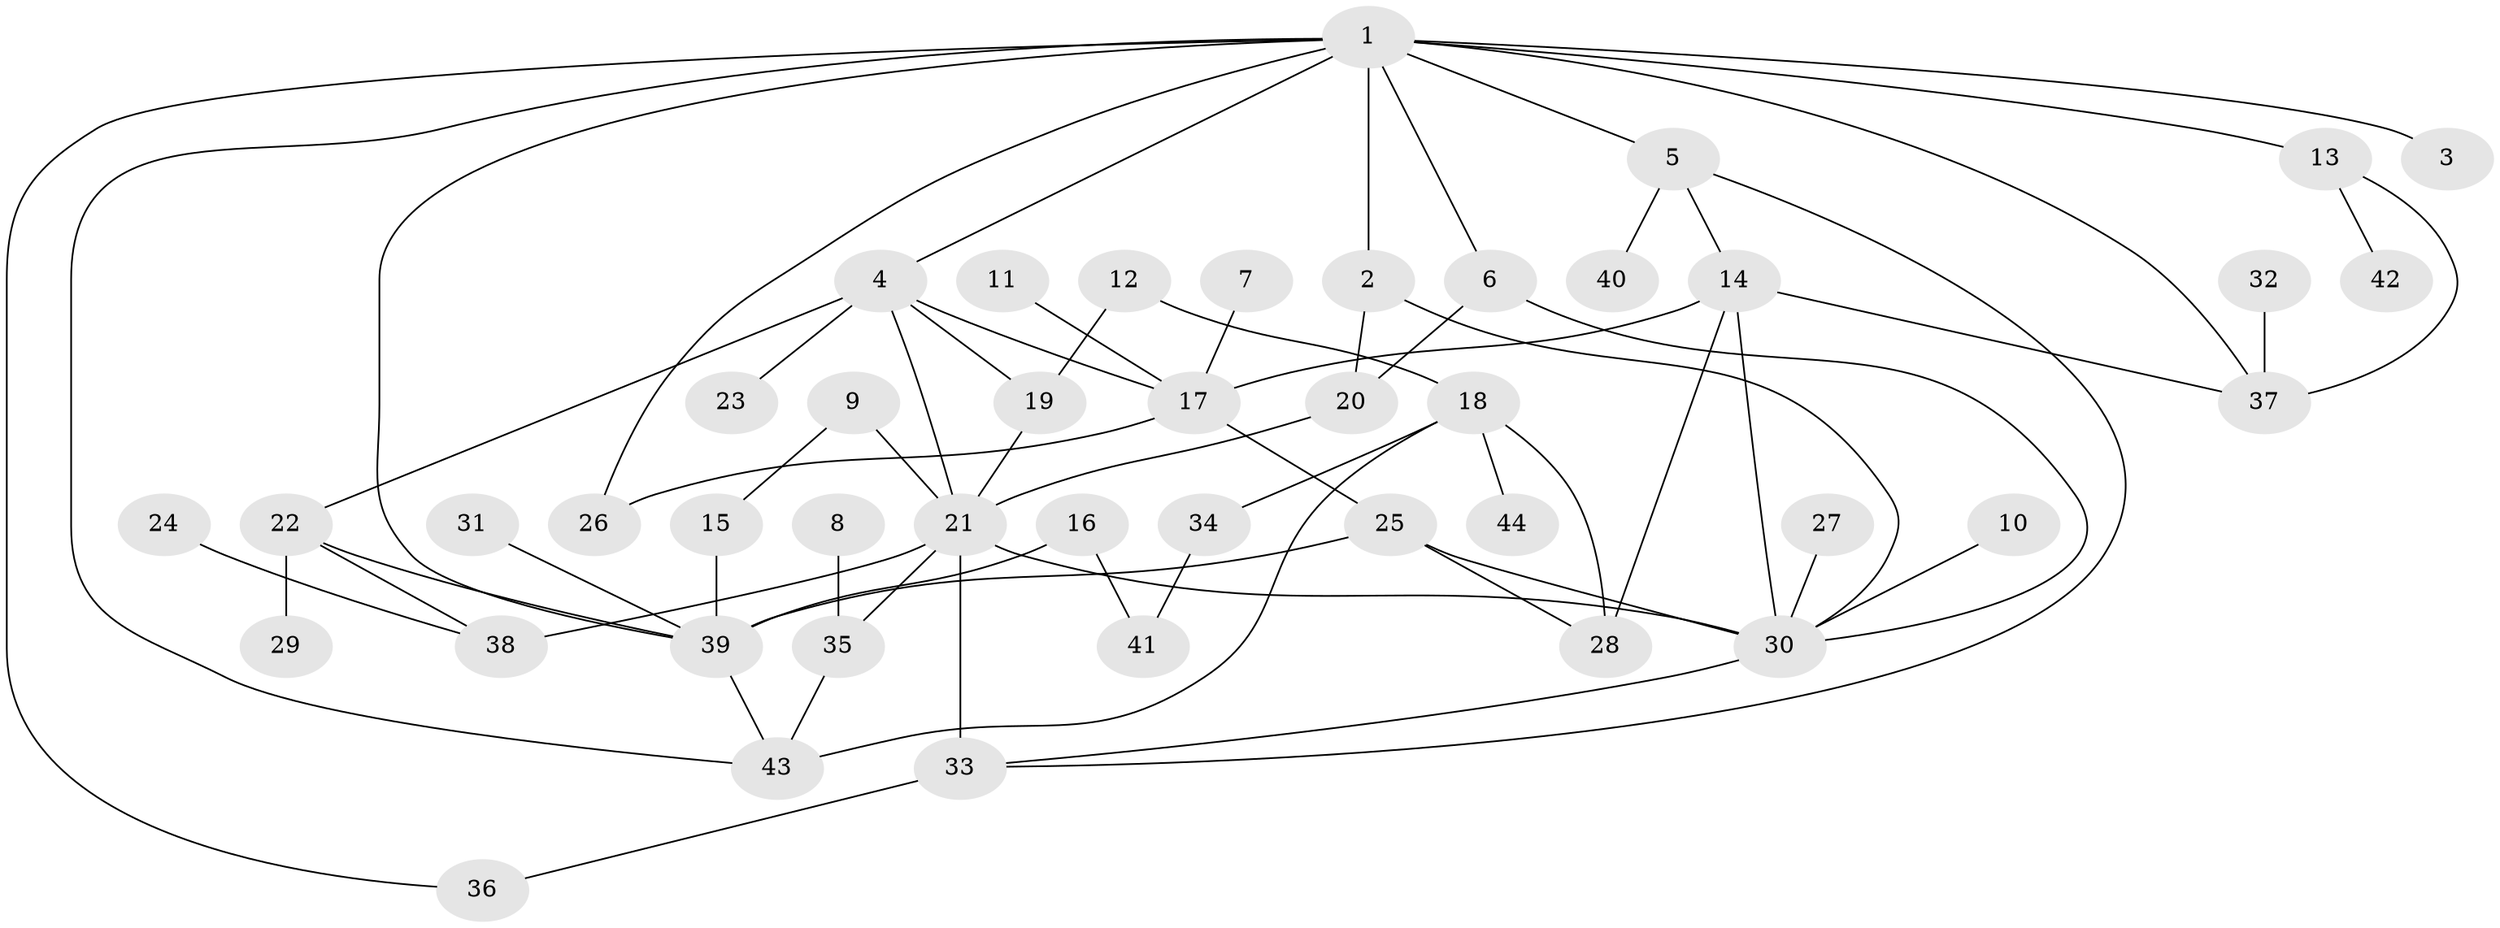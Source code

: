 // original degree distribution, {7: 0.03409090909090909, 6: 0.03409090909090909, 5: 0.045454545454545456, 3: 0.22727272727272727, 2: 0.22727272727272727, 4: 0.125, 1: 0.3068181818181818}
// Generated by graph-tools (version 1.1) at 2025/49/03/09/25 03:49:25]
// undirected, 44 vertices, 67 edges
graph export_dot {
graph [start="1"]
  node [color=gray90,style=filled];
  1;
  2;
  3;
  4;
  5;
  6;
  7;
  8;
  9;
  10;
  11;
  12;
  13;
  14;
  15;
  16;
  17;
  18;
  19;
  20;
  21;
  22;
  23;
  24;
  25;
  26;
  27;
  28;
  29;
  30;
  31;
  32;
  33;
  34;
  35;
  36;
  37;
  38;
  39;
  40;
  41;
  42;
  43;
  44;
  1 -- 2 [weight=1.0];
  1 -- 3 [weight=1.0];
  1 -- 4 [weight=1.0];
  1 -- 5 [weight=1.0];
  1 -- 6 [weight=1.0];
  1 -- 13 [weight=1.0];
  1 -- 26 [weight=1.0];
  1 -- 36 [weight=1.0];
  1 -- 37 [weight=1.0];
  1 -- 39 [weight=1.0];
  1 -- 43 [weight=1.0];
  2 -- 20 [weight=1.0];
  2 -- 30 [weight=1.0];
  4 -- 17 [weight=1.0];
  4 -- 19 [weight=1.0];
  4 -- 21 [weight=1.0];
  4 -- 22 [weight=1.0];
  4 -- 23 [weight=1.0];
  5 -- 14 [weight=1.0];
  5 -- 33 [weight=1.0];
  5 -- 40 [weight=1.0];
  6 -- 20 [weight=1.0];
  6 -- 30 [weight=1.0];
  7 -- 17 [weight=1.0];
  8 -- 35 [weight=1.0];
  9 -- 15 [weight=1.0];
  9 -- 21 [weight=1.0];
  10 -- 30 [weight=1.0];
  11 -- 17 [weight=1.0];
  12 -- 18 [weight=1.0];
  12 -- 19 [weight=1.0];
  13 -- 37 [weight=1.0];
  13 -- 42 [weight=1.0];
  14 -- 17 [weight=1.0];
  14 -- 28 [weight=1.0];
  14 -- 30 [weight=1.0];
  14 -- 37 [weight=1.0];
  15 -- 39 [weight=1.0];
  16 -- 39 [weight=1.0];
  16 -- 41 [weight=1.0];
  17 -- 25 [weight=1.0];
  17 -- 26 [weight=1.0];
  18 -- 28 [weight=1.0];
  18 -- 34 [weight=1.0];
  18 -- 43 [weight=1.0];
  18 -- 44 [weight=1.0];
  19 -- 21 [weight=1.0];
  20 -- 21 [weight=1.0];
  21 -- 30 [weight=1.0];
  21 -- 33 [weight=2.0];
  21 -- 35 [weight=1.0];
  21 -- 38 [weight=2.0];
  22 -- 29 [weight=1.0];
  22 -- 38 [weight=1.0];
  22 -- 39 [weight=1.0];
  24 -- 38 [weight=1.0];
  25 -- 28 [weight=1.0];
  25 -- 30 [weight=1.0];
  25 -- 39 [weight=1.0];
  27 -- 30 [weight=1.0];
  30 -- 33 [weight=1.0];
  31 -- 39 [weight=1.0];
  32 -- 37 [weight=1.0];
  33 -- 36 [weight=1.0];
  34 -- 41 [weight=1.0];
  35 -- 43 [weight=1.0];
  39 -- 43 [weight=1.0];
}
